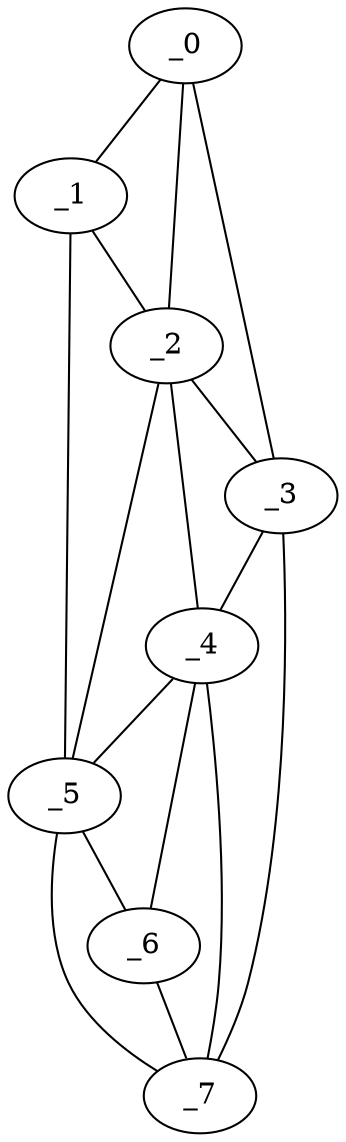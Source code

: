 graph "obj25__95.gxl" {
	_0	 [x=5,
		y=23];
	_1	 [x=6,
		y=31];
	_0 -- _1	 [valence=1];
	_2	 [x=13,
		y=32];
	_0 -- _2	 [valence=1];
	_3	 [x=15,
		y=14];
	_0 -- _3	 [valence=1];
	_1 -- _2	 [valence=2];
	_5	 [x=122,
		y=89];
	_1 -- _5	 [valence=1];
	_2 -- _3	 [valence=1];
	_4	 [x=115,
		y=33];
	_2 -- _4	 [valence=2];
	_2 -- _5	 [valence=1];
	_3 -- _4	 [valence=2];
	_7	 [x=126,
		y=25];
	_3 -- _7	 [valence=1];
	_4 -- _5	 [valence=2];
	_6	 [x=123,
		y=35];
	_4 -- _6	 [valence=2];
	_4 -- _7	 [valence=1];
	_5 -- _6	 [valence=1];
	_5 -- _7	 [valence=1];
	_6 -- _7	 [valence=2];
}
